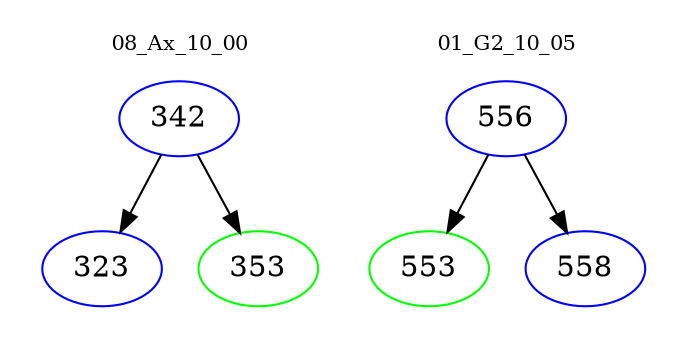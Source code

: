 digraph{
subgraph cluster_0 {
color = white
label = "08_Ax_10_00";
fontsize=10;
T0_342 [label="342", color="blue"]
T0_342 -> T0_323 [color="black"]
T0_323 [label="323", color="blue"]
T0_342 -> T0_353 [color="black"]
T0_353 [label="353", color="green"]
}
subgraph cluster_1 {
color = white
label = "01_G2_10_05";
fontsize=10;
T1_556 [label="556", color="blue"]
T1_556 -> T1_553 [color="black"]
T1_553 [label="553", color="green"]
T1_556 -> T1_558 [color="black"]
T1_558 [label="558", color="blue"]
}
}
